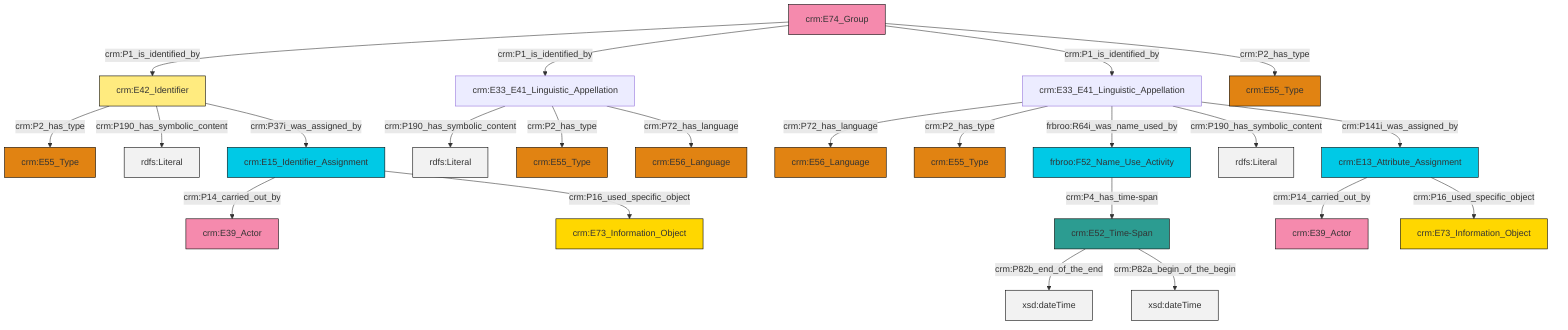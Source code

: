graph TD
classDef Literal fill:#f2f2f2,stroke:#000000;
classDef CRM_Entity fill:#FFFFFF,stroke:#000000;
classDef Temporal_Entity fill:#00C9E6, stroke:#000000;
classDef Type fill:#E18312, stroke:#000000;
classDef Time-Span fill:#2C9C91, stroke:#000000;
classDef Appellation fill:#FFEB7F, stroke:#000000;
classDef Place fill:#008836, stroke:#000000;
classDef Persistent_Item fill:#B266B2, stroke:#000000;
classDef Conceptual_Object fill:#FFD700, stroke:#000000;
classDef Physical_Thing fill:#D2B48C, stroke:#000000;
classDef Actor fill:#f58aad, stroke:#000000;
classDef PC_Classes fill:#4ce600, stroke:#000000;
classDef Multi fill:#cccccc,stroke:#000000;

0["crm:E33_E41_Linguistic_Appellation"]:::Default -->|crm:P72_has_language| 1["crm:E56_Language"]:::Type
2["crm:E42_Identifier"]:::Appellation -->|crm:P2_has_type| 3["crm:E55_Type"]:::Type
0["crm:E33_E41_Linguistic_Appellation"]:::Default -->|crm:P2_has_type| 4["crm:E55_Type"]:::Type
0["crm:E33_E41_Linguistic_Appellation"]:::Default -->|frbroo:R64i_was_name_used_by| 8["frbroo:F52_Name_Use_Activity"]:::Temporal_Entity
2["crm:E42_Identifier"]:::Appellation -->|crm:P190_has_symbolic_content| 12[rdfs:Literal]:::Literal
15["crm:E13_Attribute_Assignment"]:::Temporal_Entity -->|crm:P14_carried_out_by| 16["crm:E39_Actor"]:::Actor
0["crm:E33_E41_Linguistic_Appellation"]:::Default -->|crm:P190_has_symbolic_content| 17[rdfs:Literal]:::Literal
2["crm:E42_Identifier"]:::Appellation -->|crm:P37i_was_assigned_by| 6["crm:E15_Identifier_Assignment"]:::Temporal_Entity
13["crm:E33_E41_Linguistic_Appellation"]:::Default -->|crm:P190_has_symbolic_content| 18[rdfs:Literal]:::Literal
21["crm:E74_Group"]:::Actor -->|crm:P1_is_identified_by| 2["crm:E42_Identifier"]:::Appellation
21["crm:E74_Group"]:::Actor -->|crm:P1_is_identified_by| 13["crm:E33_E41_Linguistic_Appellation"]:::Default
15["crm:E13_Attribute_Assignment"]:::Temporal_Entity -->|crm:P16_used_specific_object| 25["crm:E73_Information_Object"]:::Conceptual_Object
6["crm:E15_Identifier_Assignment"]:::Temporal_Entity -->|crm:P14_carried_out_by| 26["crm:E39_Actor"]:::Actor
6["crm:E15_Identifier_Assignment"]:::Temporal_Entity -->|crm:P16_used_specific_object| 28["crm:E73_Information_Object"]:::Conceptual_Object
29["crm:E52_Time-Span"]:::Time-Span -->|crm:P82b_end_of_the_end| 30[xsd:dateTime]:::Literal
13["crm:E33_E41_Linguistic_Appellation"]:::Default -->|crm:P2_has_type| 22["crm:E55_Type"]:::Type
8["frbroo:F52_Name_Use_Activity"]:::Temporal_Entity -->|crm:P4_has_time-span| 29["crm:E52_Time-Span"]:::Time-Span
21["crm:E74_Group"]:::Actor -->|crm:P1_is_identified_by| 0["crm:E33_E41_Linguistic_Appellation"]:::Default
21["crm:E74_Group"]:::Actor -->|crm:P2_has_type| 9["crm:E55_Type"]:::Type
0["crm:E33_E41_Linguistic_Appellation"]:::Default -->|crm:P141i_was_assigned_by| 15["crm:E13_Attribute_Assignment"]:::Temporal_Entity
29["crm:E52_Time-Span"]:::Time-Span -->|crm:P82a_begin_of_the_begin| 39[xsd:dateTime]:::Literal
13["crm:E33_E41_Linguistic_Appellation"]:::Default -->|crm:P72_has_language| 19["crm:E56_Language"]:::Type